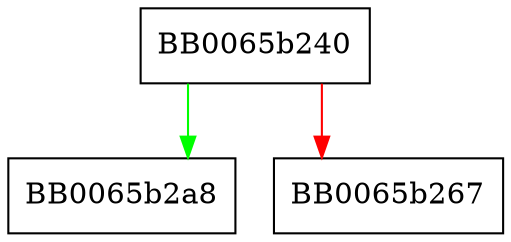 digraph X509_print_ex_fp {
  node [shape="box"];
  graph [splines=ortho];
  BB0065b240 -> BB0065b2a8 [color="green"];
  BB0065b240 -> BB0065b267 [color="red"];
}